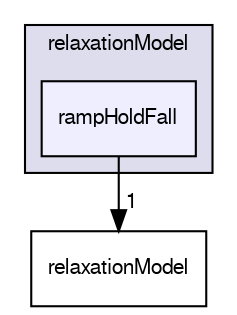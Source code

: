 digraph "applications/utilities/mesh/generation/foamyHexMesh/conformalVoronoiMesh/relaxationModel/rampHoldFall" {
  bgcolor=transparent;
  compound=true
  node [ fontsize="10", fontname="FreeSans"];
  edge [ labelfontsize="10", labelfontname="FreeSans"];
  subgraph clusterdir_d92c8cef939c538197dc25d91cec2b23 {
    graph [ bgcolor="#ddddee", pencolor="black", label="relaxationModel" fontname="FreeSans", fontsize="10", URL="dir_d92c8cef939c538197dc25d91cec2b23.html"]
  dir_486f39b8ce0b128e6ea94074a3b2aadd [shape=box, label="rampHoldFall", style="filled", fillcolor="#eeeeff", pencolor="black", URL="dir_486f39b8ce0b128e6ea94074a3b2aadd.html"];
  }
  dir_39dca2377a5a4835581084bfcccc9d07 [shape=box label="relaxationModel" URL="dir_39dca2377a5a4835581084bfcccc9d07.html"];
  dir_486f39b8ce0b128e6ea94074a3b2aadd->dir_39dca2377a5a4835581084bfcccc9d07 [headlabel="1", labeldistance=1.5 headhref="dir_000400_000401.html"];
}
